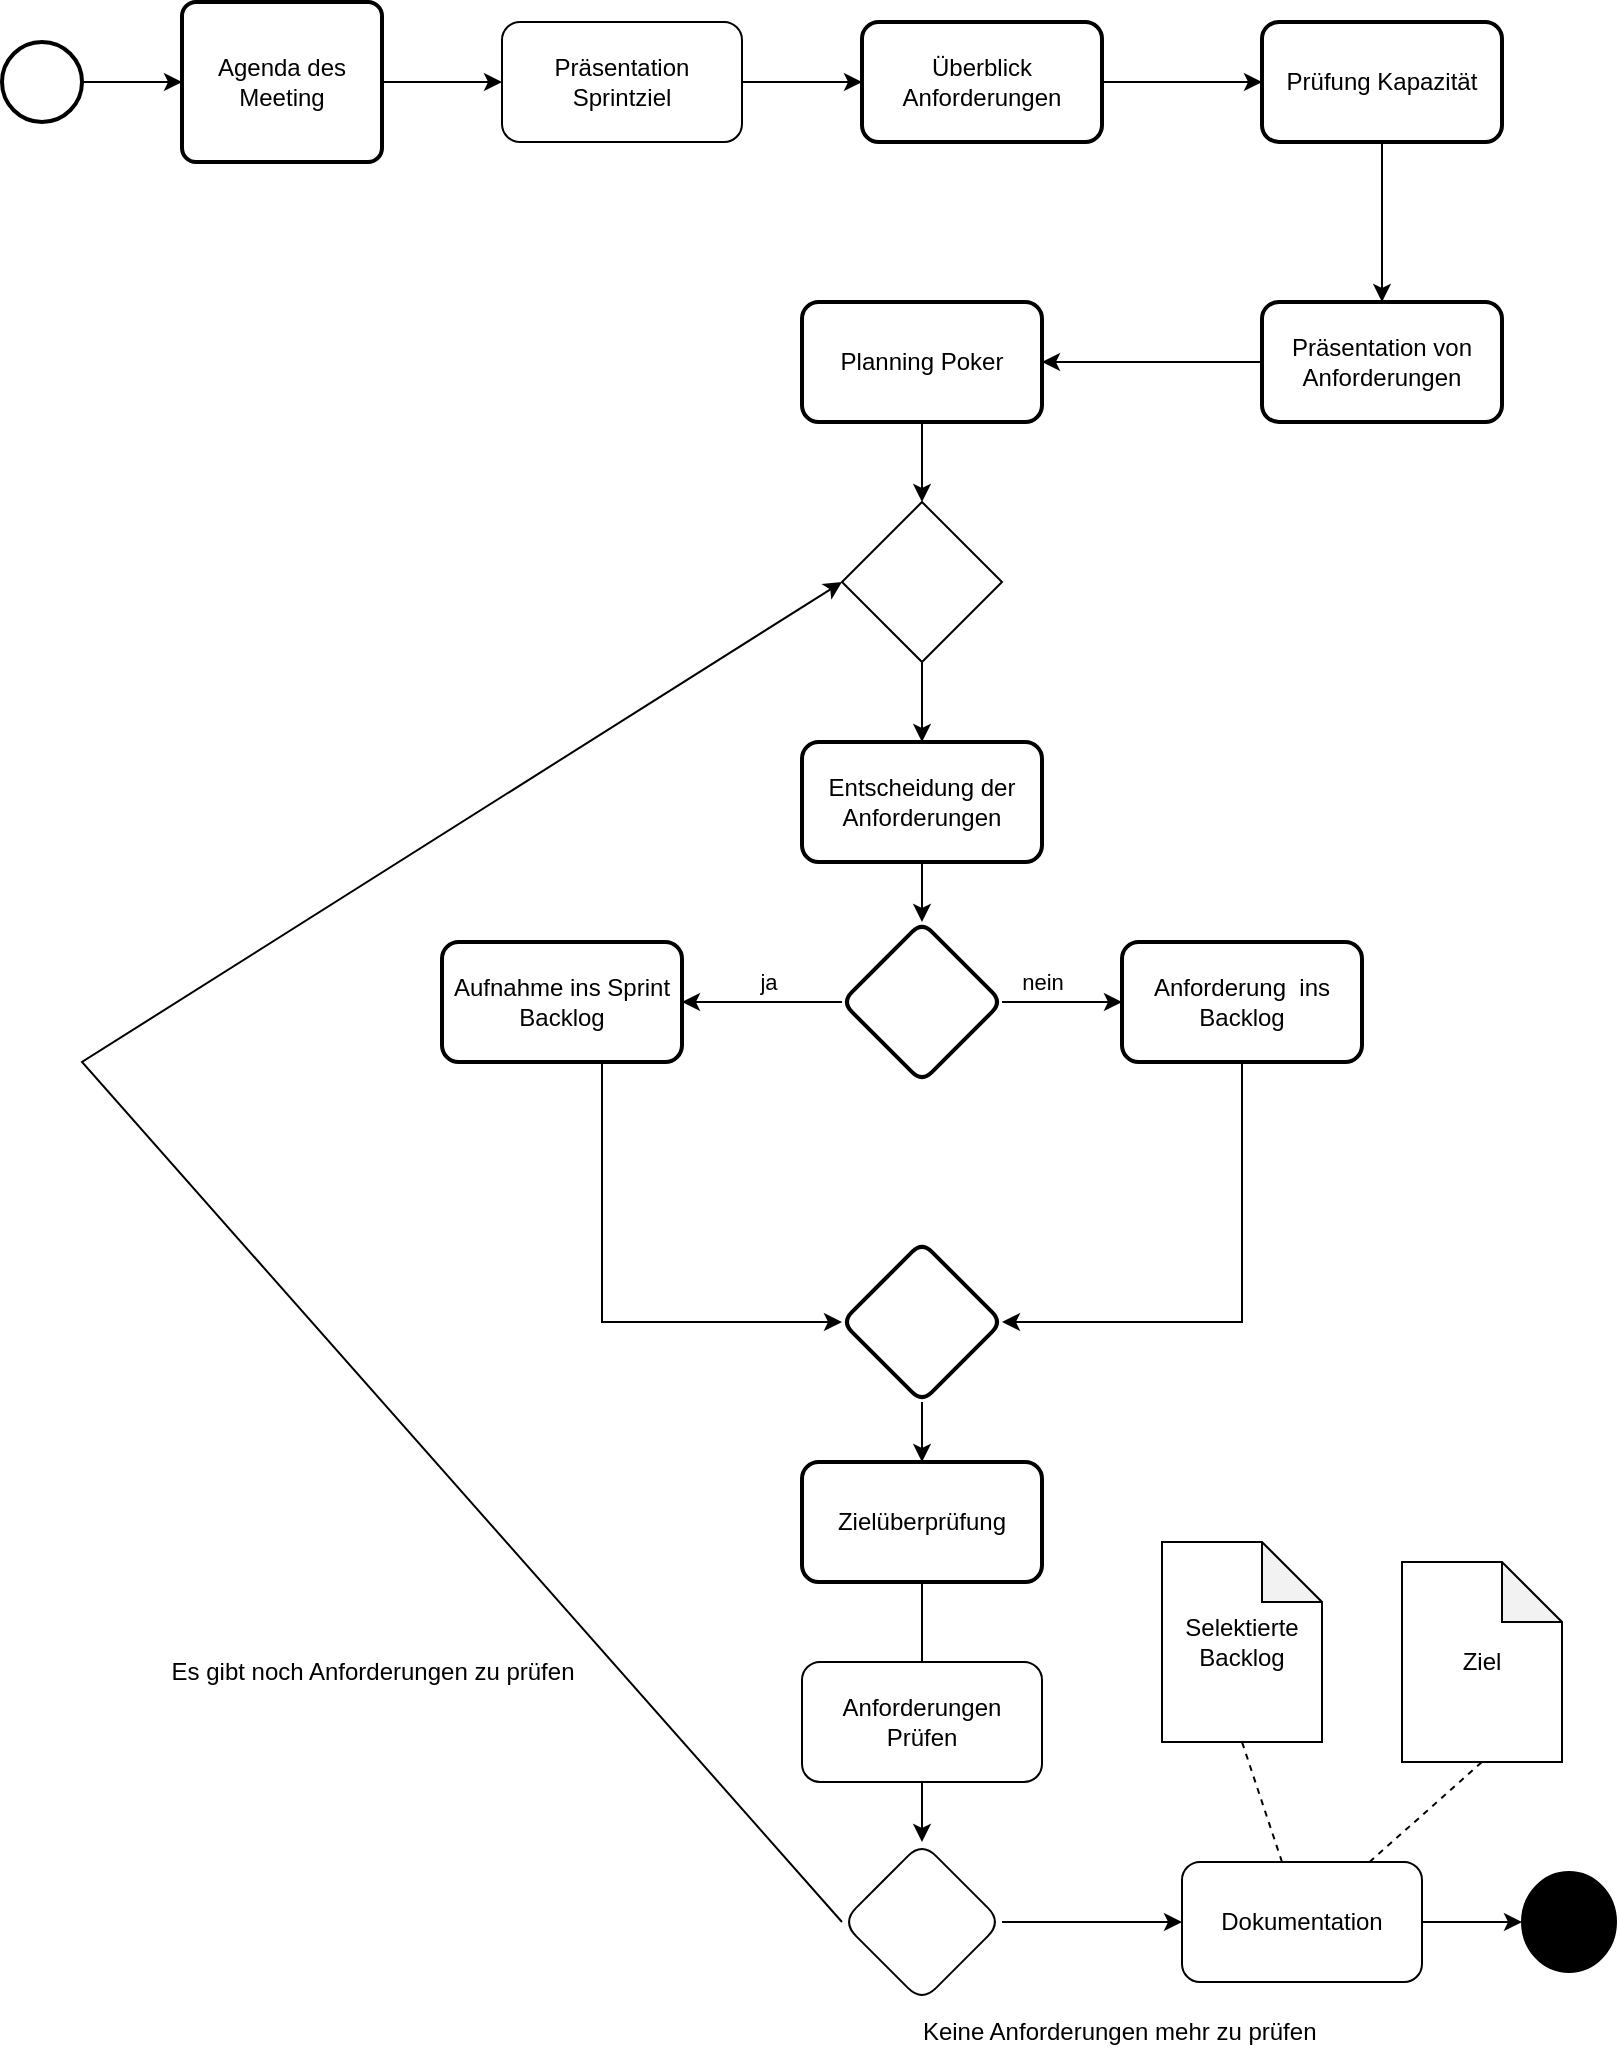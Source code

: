 <mxfile version="22.0.8" type="github">
  <diagram name="Seite-1" id="4uEQWGBOSVK4lKFrfHZp">
    <mxGraphModel dx="986" dy="664" grid="1" gridSize="10" guides="1" tooltips="1" connect="1" arrows="1" fold="1" page="1" pageScale="1" pageWidth="827" pageHeight="1169" math="0" shadow="0">
      <root>
        <mxCell id="0" />
        <mxCell id="1" parent="0" />
        <mxCell id="-mwzHlTSXCIwCckR4kkh-1" value="" style="strokeWidth=2;html=1;shape=mxgraph.flowchart.start_2;whiteSpace=wrap;" parent="1" vertex="1">
          <mxGeometry x="20" y="110" width="40" height="40" as="geometry" />
        </mxCell>
        <mxCell id="-mwzHlTSXCIwCckR4kkh-5" value="" style="edgeStyle=orthogonalEdgeStyle;rounded=0;orthogonalLoop=1;jettySize=auto;html=1;" parent="1" source="D7WrobPREin-T4ZtUKqn-32" target="-mwzHlTSXCIwCckR4kkh-4" edge="1">
          <mxGeometry relative="1" as="geometry" />
        </mxCell>
        <mxCell id="-mwzHlTSXCIwCckR4kkh-2" value="Agenda des Meeting" style="rounded=1;whiteSpace=wrap;html=1;absoluteArcSize=1;arcSize=14;strokeWidth=2;" parent="1" vertex="1">
          <mxGeometry x="110" y="90" width="100" height="80" as="geometry" />
        </mxCell>
        <mxCell id="-mwzHlTSXCIwCckR4kkh-9" value="" style="edgeStyle=orthogonalEdgeStyle;rounded=0;orthogonalLoop=1;jettySize=auto;html=1;" parent="1" source="-mwzHlTSXCIwCckR4kkh-4" target="-mwzHlTSXCIwCckR4kkh-8" edge="1">
          <mxGeometry relative="1" as="geometry" />
        </mxCell>
        <mxCell id="-mwzHlTSXCIwCckR4kkh-4" value="Überblick Anforderungen" style="whiteSpace=wrap;html=1;rounded=1;arcSize=14;strokeWidth=2;" parent="1" vertex="1">
          <mxGeometry x="450" y="100" width="120" height="60" as="geometry" />
        </mxCell>
        <mxCell id="-mwzHlTSXCIwCckR4kkh-7" style="edgeStyle=orthogonalEdgeStyle;rounded=0;orthogonalLoop=1;jettySize=auto;html=1;exitX=0.5;exitY=1;exitDx=0;exitDy=0;" parent="1" source="-mwzHlTSXCIwCckR4kkh-2" target="-mwzHlTSXCIwCckR4kkh-2" edge="1">
          <mxGeometry relative="1" as="geometry" />
        </mxCell>
        <mxCell id="-mwzHlTSXCIwCckR4kkh-14" value="" style="edgeStyle=orthogonalEdgeStyle;rounded=0;orthogonalLoop=1;jettySize=auto;html=1;" parent="1" source="-mwzHlTSXCIwCckR4kkh-8" target="-mwzHlTSXCIwCckR4kkh-13" edge="1">
          <mxGeometry relative="1" as="geometry" />
        </mxCell>
        <mxCell id="-mwzHlTSXCIwCckR4kkh-8" value="Prüfung Kapazität" style="whiteSpace=wrap;html=1;rounded=1;arcSize=14;strokeWidth=2;" parent="1" vertex="1">
          <mxGeometry x="650" y="100" width="120" height="60" as="geometry" />
        </mxCell>
        <mxCell id="-mwzHlTSXCIwCckR4kkh-16" value="" style="edgeStyle=orthogonalEdgeStyle;rounded=0;orthogonalLoop=1;jettySize=auto;html=1;" parent="1" source="-mwzHlTSXCIwCckR4kkh-13" target="-mwzHlTSXCIwCckR4kkh-15" edge="1">
          <mxGeometry relative="1" as="geometry" />
        </mxCell>
        <mxCell id="-mwzHlTSXCIwCckR4kkh-13" value="Präsentation von Anforderungen" style="whiteSpace=wrap;html=1;rounded=1;arcSize=14;strokeWidth=2;" parent="1" vertex="1">
          <mxGeometry x="650" y="240" width="120" height="60" as="geometry" />
        </mxCell>
        <mxCell id="D7WrobPREin-T4ZtUKqn-2" value="" style="edgeStyle=orthogonalEdgeStyle;rounded=0;orthogonalLoop=1;jettySize=auto;html=1;" edge="1" parent="1" source="D7WrobPREin-T4ZtUKqn-37" target="D7WrobPREin-T4ZtUKqn-1">
          <mxGeometry relative="1" as="geometry" />
        </mxCell>
        <mxCell id="-mwzHlTSXCIwCckR4kkh-15" value="Planning Poker" style="whiteSpace=wrap;html=1;rounded=1;arcSize=14;strokeWidth=2;" parent="1" vertex="1">
          <mxGeometry x="420" y="240" width="120" height="60" as="geometry" />
        </mxCell>
        <mxCell id="D7WrobPREin-T4ZtUKqn-4" value="" style="edgeStyle=orthogonalEdgeStyle;rounded=0;orthogonalLoop=1;jettySize=auto;html=1;" edge="1" parent="1" source="D7WrobPREin-T4ZtUKqn-1" target="D7WrobPREin-T4ZtUKqn-3">
          <mxGeometry relative="1" as="geometry" />
        </mxCell>
        <mxCell id="D7WrobPREin-T4ZtUKqn-1" value="Entscheidung der Anforderungen" style="whiteSpace=wrap;html=1;rounded=1;arcSize=14;strokeWidth=2;" vertex="1" parent="1">
          <mxGeometry x="420" y="460" width="120" height="60" as="geometry" />
        </mxCell>
        <mxCell id="D7WrobPREin-T4ZtUKqn-6" value="" style="edgeStyle=orthogonalEdgeStyle;rounded=0;orthogonalLoop=1;jettySize=auto;html=1;" edge="1" parent="1" source="D7WrobPREin-T4ZtUKqn-3" target="D7WrobPREin-T4ZtUKqn-5">
          <mxGeometry relative="1" as="geometry" />
        </mxCell>
        <mxCell id="D7WrobPREin-T4ZtUKqn-9" value="ja" style="edgeLabel;html=1;align=center;verticalAlign=middle;resizable=0;points=[];" vertex="1" connectable="0" parent="D7WrobPREin-T4ZtUKqn-6">
          <mxGeometry x="-0.067" relative="1" as="geometry">
            <mxPoint y="-10" as="offset" />
          </mxGeometry>
        </mxCell>
        <mxCell id="D7WrobPREin-T4ZtUKqn-12" value="" style="edgeStyle=orthogonalEdgeStyle;rounded=0;orthogonalLoop=1;jettySize=auto;html=1;" edge="1" parent="1" source="D7WrobPREin-T4ZtUKqn-3" target="D7WrobPREin-T4ZtUKqn-11">
          <mxGeometry relative="1" as="geometry" />
        </mxCell>
        <mxCell id="D7WrobPREin-T4ZtUKqn-13" value="nein" style="edgeLabel;html=1;align=center;verticalAlign=middle;resizable=0;points=[];" vertex="1" connectable="0" parent="D7WrobPREin-T4ZtUKqn-12">
          <mxGeometry x="-0.2" y="-1" relative="1" as="geometry">
            <mxPoint x="-4" y="-11" as="offset" />
          </mxGeometry>
        </mxCell>
        <mxCell id="D7WrobPREin-T4ZtUKqn-3" value="" style="rhombus;whiteSpace=wrap;html=1;rounded=1;arcSize=14;strokeWidth=2;" vertex="1" parent="1">
          <mxGeometry x="440" y="550" width="80" height="80" as="geometry" />
        </mxCell>
        <mxCell id="D7WrobPREin-T4ZtUKqn-15" value="" style="edgeStyle=orthogonalEdgeStyle;rounded=0;orthogonalLoop=1;jettySize=auto;html=1;" edge="1" parent="1" source="D7WrobPREin-T4ZtUKqn-5" target="D7WrobPREin-T4ZtUKqn-14">
          <mxGeometry relative="1" as="geometry">
            <Array as="points">
              <mxPoint x="320" y="750" />
            </Array>
          </mxGeometry>
        </mxCell>
        <mxCell id="D7WrobPREin-T4ZtUKqn-5" value="Aufnahme ins Sprint Backlog" style="whiteSpace=wrap;html=1;rounded=1;arcSize=14;strokeWidth=2;" vertex="1" parent="1">
          <mxGeometry x="240" y="560" width="120" height="60" as="geometry" />
        </mxCell>
        <mxCell id="D7WrobPREin-T4ZtUKqn-17" value="" style="edgeStyle=orthogonalEdgeStyle;rounded=0;orthogonalLoop=1;jettySize=auto;html=1;entryX=1;entryY=0.5;entryDx=0;entryDy=0;" edge="1" parent="1" source="D7WrobPREin-T4ZtUKqn-11" target="D7WrobPREin-T4ZtUKqn-14">
          <mxGeometry relative="1" as="geometry">
            <mxPoint x="640" y="760" as="targetPoint" />
            <Array as="points">
              <mxPoint x="640" y="750" />
            </Array>
          </mxGeometry>
        </mxCell>
        <mxCell id="D7WrobPREin-T4ZtUKqn-11" value="Anforderung &amp;nbsp;ins Backlog" style="whiteSpace=wrap;html=1;rounded=1;arcSize=14;strokeWidth=2;" vertex="1" parent="1">
          <mxGeometry x="580" y="560" width="120" height="60" as="geometry" />
        </mxCell>
        <mxCell id="D7WrobPREin-T4ZtUKqn-19" value="" style="edgeStyle=orthogonalEdgeStyle;rounded=0;orthogonalLoop=1;jettySize=auto;html=1;" edge="1" parent="1" source="D7WrobPREin-T4ZtUKqn-14" target="D7WrobPREin-T4ZtUKqn-18">
          <mxGeometry relative="1" as="geometry" />
        </mxCell>
        <mxCell id="D7WrobPREin-T4ZtUKqn-14" value="" style="rhombus;whiteSpace=wrap;html=1;rounded=1;arcSize=14;strokeWidth=2;" vertex="1" parent="1">
          <mxGeometry x="440" y="710" width="80" height="80" as="geometry" />
        </mxCell>
        <mxCell id="D7WrobPREin-T4ZtUKqn-21" value="" style="edgeStyle=orthogonalEdgeStyle;rounded=0;orthogonalLoop=1;jettySize=auto;html=1;" edge="1" parent="1" source="D7WrobPREin-T4ZtUKqn-18">
          <mxGeometry relative="1" as="geometry">
            <mxPoint x="480" y="950" as="targetPoint" />
          </mxGeometry>
        </mxCell>
        <mxCell id="D7WrobPREin-T4ZtUKqn-18" value="Zielüberprüfung" style="whiteSpace=wrap;html=1;rounded=1;arcSize=14;strokeWidth=2;" vertex="1" parent="1">
          <mxGeometry x="420" y="820" width="120" height="60" as="geometry" />
        </mxCell>
        <mxCell id="D7WrobPREin-T4ZtUKqn-33" value="" style="edgeStyle=orthogonalEdgeStyle;rounded=0;orthogonalLoop=1;jettySize=auto;html=1;" edge="1" parent="1" source="-mwzHlTSXCIwCckR4kkh-2" target="D7WrobPREin-T4ZtUKqn-32">
          <mxGeometry relative="1" as="geometry">
            <mxPoint x="210" y="130" as="sourcePoint" />
            <mxPoint x="450" y="130" as="targetPoint" />
          </mxGeometry>
        </mxCell>
        <mxCell id="D7WrobPREin-T4ZtUKqn-32" value="Präsentation Sprintziel" style="rounded=1;whiteSpace=wrap;html=1;" vertex="1" parent="1">
          <mxGeometry x="270" y="100" width="120" height="60" as="geometry" />
        </mxCell>
        <mxCell id="D7WrobPREin-T4ZtUKqn-35" value="" style="endArrow=classic;html=1;rounded=0;exitX=1;exitY=0.5;exitDx=0;exitDy=0;exitPerimeter=0;entryX=0;entryY=0.5;entryDx=0;entryDy=0;" edge="1" parent="1" source="-mwzHlTSXCIwCckR4kkh-1" target="-mwzHlTSXCIwCckR4kkh-2">
          <mxGeometry width="50" height="50" relative="1" as="geometry">
            <mxPoint x="390" y="330" as="sourcePoint" />
            <mxPoint x="440" y="280" as="targetPoint" />
          </mxGeometry>
        </mxCell>
        <mxCell id="D7WrobPREin-T4ZtUKqn-40" value="" style="edgeStyle=orthogonalEdgeStyle;rounded=0;orthogonalLoop=1;jettySize=auto;html=1;" edge="1" parent="1" source="D7WrobPREin-T4ZtUKqn-36" target="D7WrobPREin-T4ZtUKqn-39">
          <mxGeometry relative="1" as="geometry" />
        </mxCell>
        <mxCell id="D7WrobPREin-T4ZtUKqn-36" value="Anforderungen Prüfen" style="rounded=1;whiteSpace=wrap;html=1;" vertex="1" parent="1">
          <mxGeometry x="420" y="920" width="120" height="60" as="geometry" />
        </mxCell>
        <mxCell id="D7WrobPREin-T4ZtUKqn-38" value="" style="edgeStyle=orthogonalEdgeStyle;rounded=0;orthogonalLoop=1;jettySize=auto;html=1;" edge="1" parent="1" source="-mwzHlTSXCIwCckR4kkh-15" target="D7WrobPREin-T4ZtUKqn-37">
          <mxGeometry relative="1" as="geometry">
            <mxPoint x="480" y="300" as="sourcePoint" />
            <mxPoint x="480" y="460" as="targetPoint" />
          </mxGeometry>
        </mxCell>
        <mxCell id="D7WrobPREin-T4ZtUKqn-37" value="" style="rhombus;whiteSpace=wrap;html=1;" vertex="1" parent="1">
          <mxGeometry x="440" y="340" width="80" height="80" as="geometry" />
        </mxCell>
        <mxCell id="D7WrobPREin-T4ZtUKqn-44" value="" style="edgeStyle=orthogonalEdgeStyle;rounded=0;orthogonalLoop=1;jettySize=auto;html=1;" edge="1" parent="1" source="D7WrobPREin-T4ZtUKqn-39" target="D7WrobPREin-T4ZtUKqn-43">
          <mxGeometry relative="1" as="geometry" />
        </mxCell>
        <mxCell id="D7WrobPREin-T4ZtUKqn-39" value="" style="rhombus;whiteSpace=wrap;html=1;rounded=1;" vertex="1" parent="1">
          <mxGeometry x="440" y="1010" width="80" height="80" as="geometry" />
        </mxCell>
        <mxCell id="D7WrobPREin-T4ZtUKqn-41" value="" style="endArrow=classic;html=1;rounded=0;exitX=0;exitY=0.5;exitDx=0;exitDy=0;entryX=0;entryY=0.5;entryDx=0;entryDy=0;" edge="1" parent="1" source="D7WrobPREin-T4ZtUKqn-39" target="D7WrobPREin-T4ZtUKqn-37">
          <mxGeometry width="50" height="50" relative="1" as="geometry">
            <mxPoint x="430" y="890" as="sourcePoint" />
            <mxPoint x="480" y="840" as="targetPoint" />
            <Array as="points">
              <mxPoint x="60" y="620" />
            </Array>
          </mxGeometry>
        </mxCell>
        <mxCell id="D7WrobPREin-T4ZtUKqn-42" value="Es gibt noch Anforderungen zu prüfen" style="text;html=1;align=center;verticalAlign=middle;resizable=0;points=[];autosize=1;strokeColor=none;fillColor=none;" vertex="1" parent="1">
          <mxGeometry x="90" y="910" width="230" height="30" as="geometry" />
        </mxCell>
        <mxCell id="D7WrobPREin-T4ZtUKqn-46" value="" style="edgeStyle=orthogonalEdgeStyle;rounded=0;orthogonalLoop=1;jettySize=auto;html=1;" edge="1" parent="1" source="D7WrobPREin-T4ZtUKqn-43" target="D7WrobPREin-T4ZtUKqn-45">
          <mxGeometry relative="1" as="geometry" />
        </mxCell>
        <mxCell id="D7WrobPREin-T4ZtUKqn-43" value="Dokumentation" style="whiteSpace=wrap;html=1;rounded=1;" vertex="1" parent="1">
          <mxGeometry x="610" y="1020" width="120" height="60" as="geometry" />
        </mxCell>
        <mxCell id="D7WrobPREin-T4ZtUKqn-45" value="" style="ellipse;whiteSpace=wrap;html=1;rounded=1;fillColor=#000000;" vertex="1" parent="1">
          <mxGeometry x="780" y="1025" width="47" height="50" as="geometry" />
        </mxCell>
        <mxCell id="D7WrobPREin-T4ZtUKqn-47" value="Keine Anforderungen mehr zu prüfen&amp;nbsp;" style="text;html=1;align=center;verticalAlign=middle;resizable=0;points=[];autosize=1;strokeColor=none;fillColor=none;" vertex="1" parent="1">
          <mxGeometry x="470" y="1090" width="220" height="30" as="geometry" />
        </mxCell>
        <mxCell id="D7WrobPREin-T4ZtUKqn-49" value="Ziel" style="shape=note;whiteSpace=wrap;html=1;backgroundOutline=1;darkOpacity=0.05;" vertex="1" parent="1">
          <mxGeometry x="720" y="870" width="80" height="100" as="geometry" />
        </mxCell>
        <mxCell id="D7WrobPREin-T4ZtUKqn-52" value="Selektierte Backlog" style="shape=note;whiteSpace=wrap;html=1;backgroundOutline=1;darkOpacity=0.05;" vertex="1" parent="1">
          <mxGeometry x="600" y="860" width="80" height="100" as="geometry" />
        </mxCell>
        <mxCell id="D7WrobPREin-T4ZtUKqn-54" value="" style="endArrow=none;dashed=1;html=1;rounded=0;entryX=0.5;entryY=1;entryDx=0;entryDy=0;entryPerimeter=0;" edge="1" parent="1" source="D7WrobPREin-T4ZtUKqn-43" target="D7WrobPREin-T4ZtUKqn-49">
          <mxGeometry width="50" height="50" relative="1" as="geometry">
            <mxPoint x="660" y="1060" as="sourcePoint" />
            <mxPoint x="710" y="1010" as="targetPoint" />
          </mxGeometry>
        </mxCell>
        <mxCell id="D7WrobPREin-T4ZtUKqn-55" value="" style="endArrow=none;dashed=1;html=1;rounded=0;entryX=0.5;entryY=1;entryDx=0;entryDy=0;entryPerimeter=0;" edge="1" parent="1" source="D7WrobPREin-T4ZtUKqn-43" target="D7WrobPREin-T4ZtUKqn-52">
          <mxGeometry width="50" height="50" relative="1" as="geometry">
            <mxPoint x="660" y="1060" as="sourcePoint" />
            <mxPoint x="710" y="1010" as="targetPoint" />
          </mxGeometry>
        </mxCell>
      </root>
    </mxGraphModel>
  </diagram>
</mxfile>
